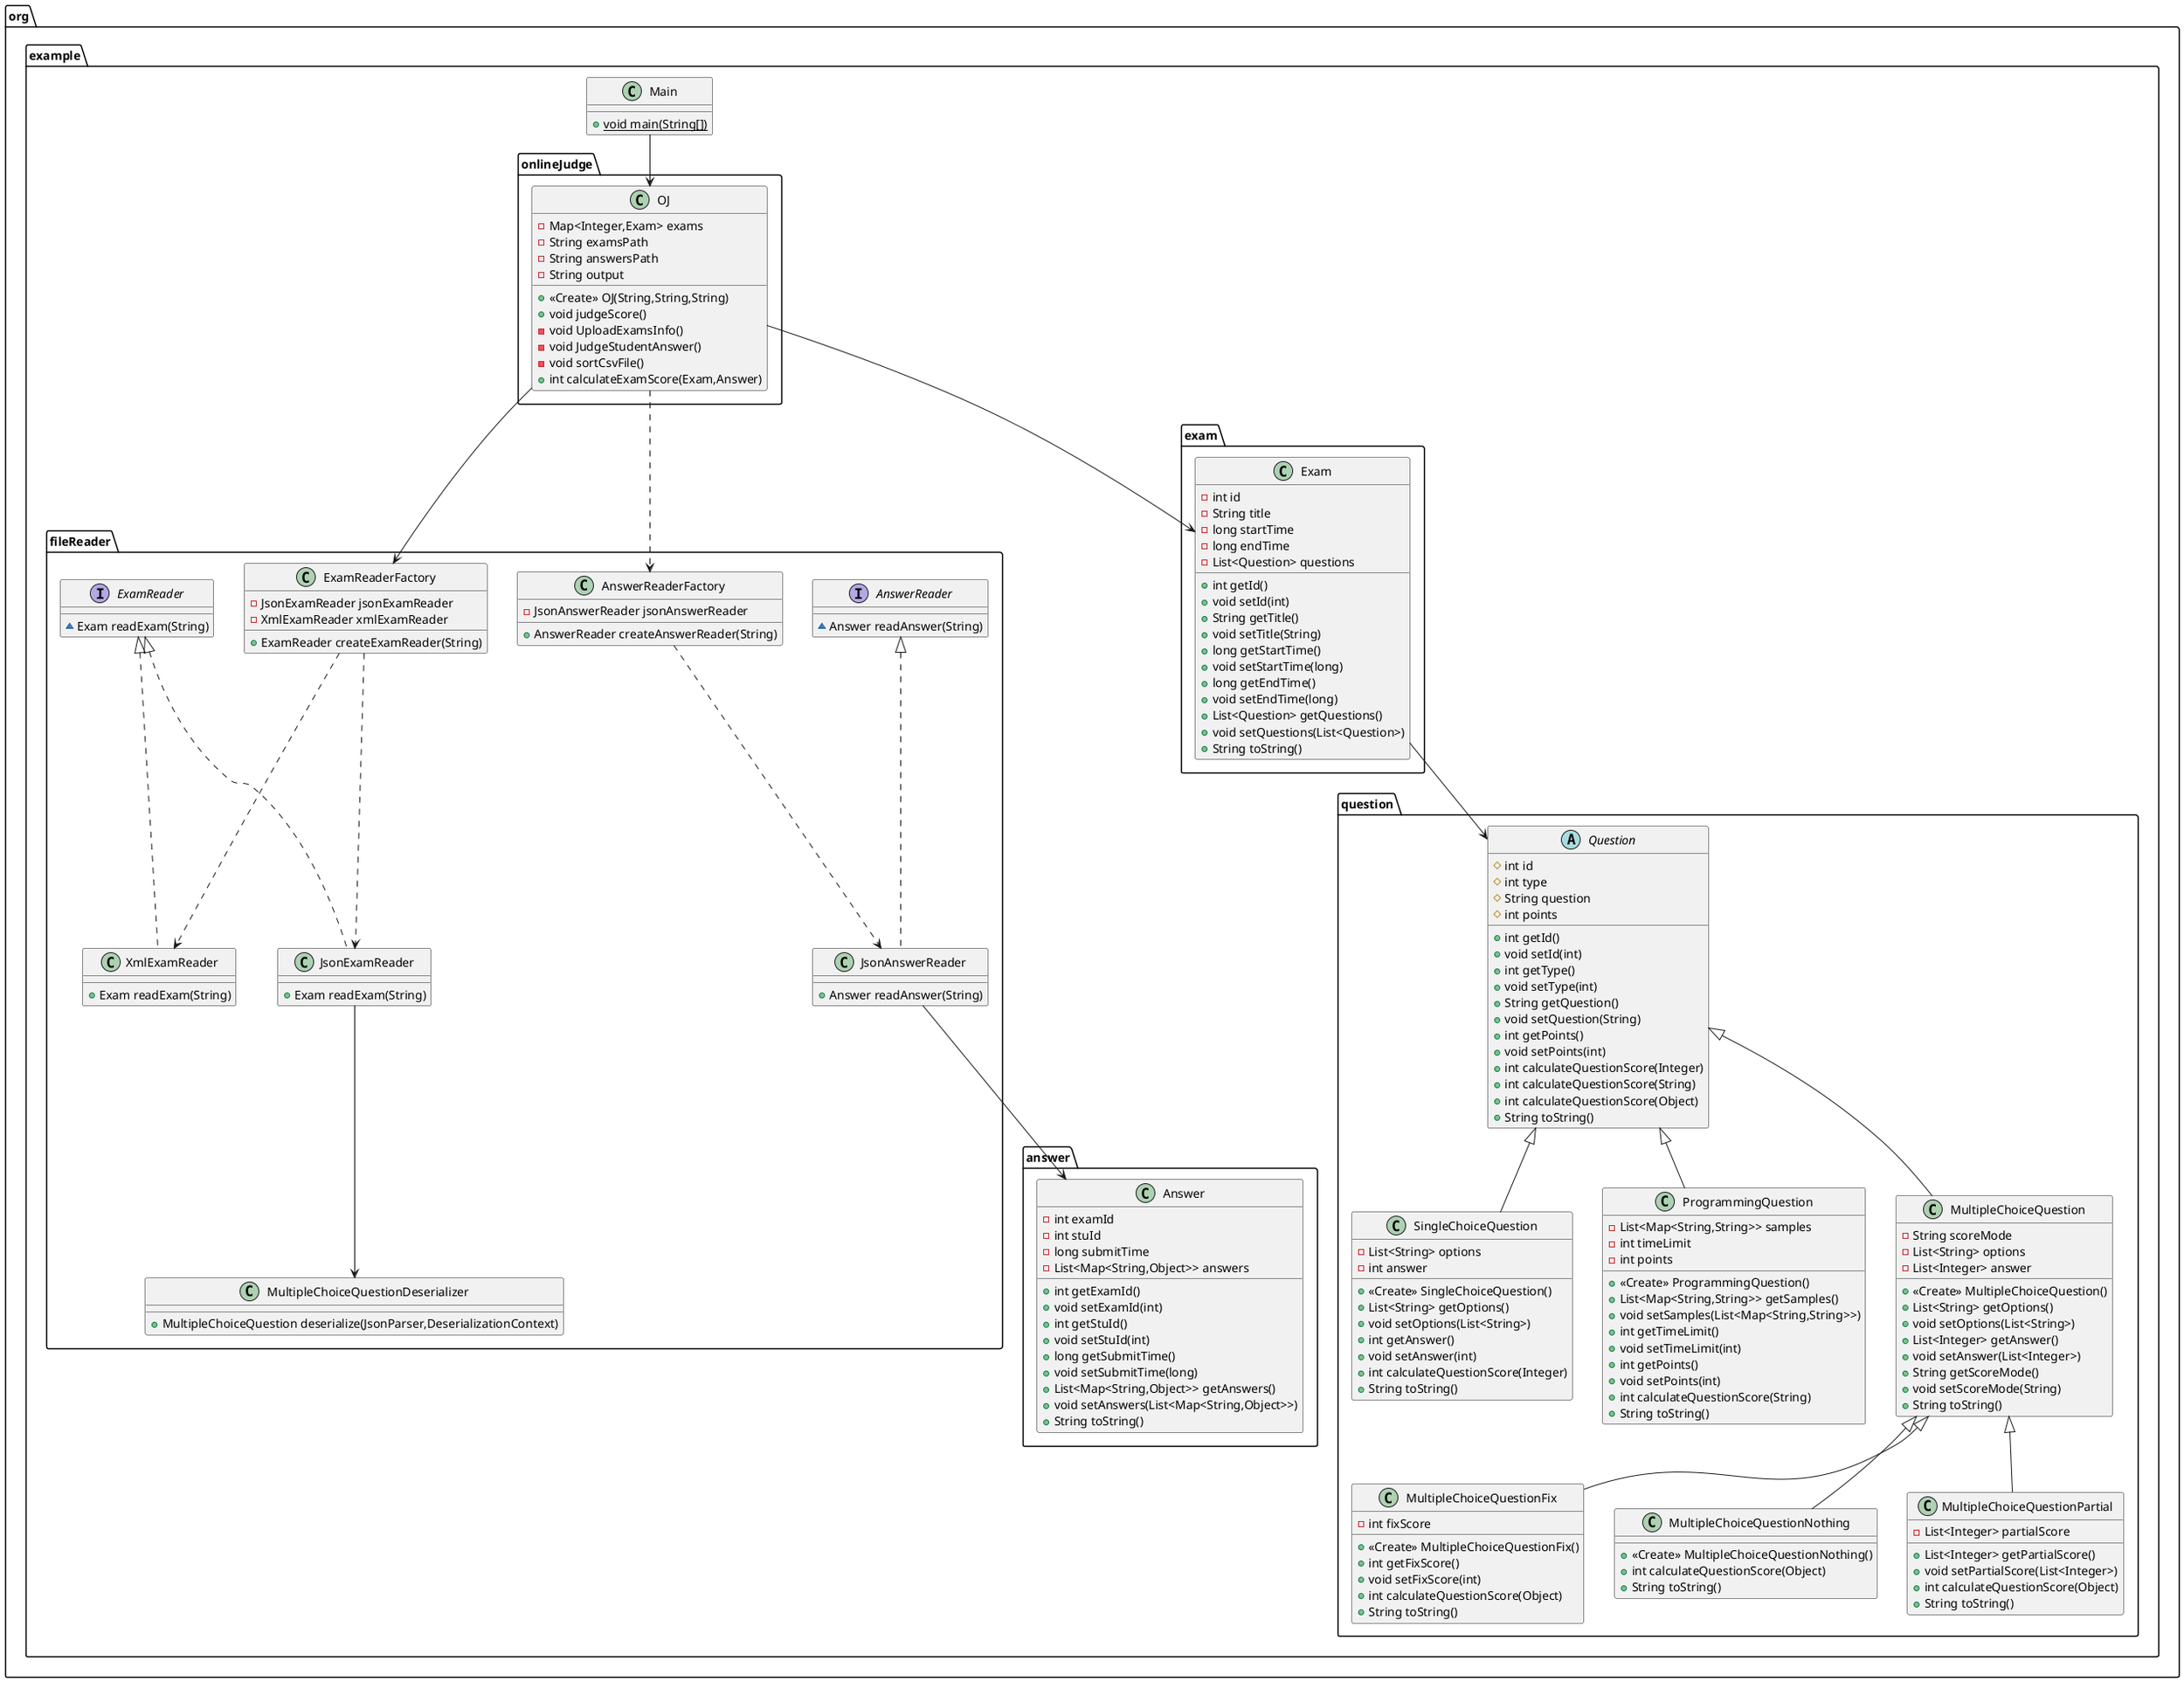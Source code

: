 @startuml
class org.example.answer.Answer {
- int examId
- int stuId
- long submitTime
- List<Map<String,Object>> answers
+ int getExamId()
+ void setExamId(int)
+ int getStuId()
+ void setStuId(int)
+ long getSubmitTime()
+ void setSubmitTime(long)
+ List<Map<String,Object>> getAnswers()
+ void setAnswers(List<Map<String,Object>>)
+ String toString()
}


class org.example.question.MultipleChoiceQuestion {
- String scoreMode
- List<String> options
- List<Integer> answer
+ <<Create>> MultipleChoiceQuestion()
+ List<String> getOptions()
+ void setOptions(List<String>)
+ List<Integer> getAnswer()
+ void setAnswer(List<Integer>)
+ String getScoreMode()
+ void setScoreMode(String)
+ String toString()
}


class org.example.Main {
+ {static} void main(String[])
}

interface org.example.fileReader.AnswerReader {
~ Answer readAnswer(String)
}

class org.example.fileReader.JsonExamReader {
+ Exam readExam(String)
}

class org.example.fileReader.XmlExamReader {
+ Exam readExam(String)
}

class org.example.question.MultipleChoiceQuestionFix {
- int fixScore
+ <<Create>> MultipleChoiceQuestionFix()
+ int getFixScore()
+ void setFixScore(int)
+ int calculateQuestionScore(Object)
+ String toString()
}


class org.example.onlineJudge.OJ {
- Map<Integer,Exam> exams
- String examsPath
- String answersPath
- String output
+ <<Create>> OJ(String,String,String)
+ void judgeScore()
- void UploadExamsInfo()
- void JudgeStudentAnswer()
- void sortCsvFile()
+ int calculateExamScore(Exam,Answer)
}


class org.example.question.MultipleChoiceQuestionNothing {
+ <<Create>> MultipleChoiceQuestionNothing()
+ int calculateQuestionScore(Object)
+ String toString()
}

class org.example.fileReader.JsonAnswerReader {
+ Answer readAnswer(String)
}

class org.example.question.MultipleChoiceQuestionPartial {
- List<Integer> partialScore
+ List<Integer> getPartialScore()
+ void setPartialScore(List<Integer>)
+ int calculateQuestionScore(Object)
+ String toString()
}




class org.example.question.SingleChoiceQuestion {
- List<String> options
- int answer
+ <<Create>> SingleChoiceQuestion()
+ List<String> getOptions()
+ void setOptions(List<String>)
+ int getAnswer()
+ void setAnswer(int)
+ int calculateQuestionScore(Integer)
+ String toString()
}


class org.example.exam.Exam {
- int id
- String title
- long startTime
- long endTime
- List<Question> questions
+ int getId()
+ void setId(int)
+ String getTitle()
+ void setTitle(String)
+ long getStartTime()
+ void setStartTime(long)
+ long getEndTime()
+ void setEndTime(long)
+ List<Question> getQuestions()
+ void setQuestions(List<Question>)
+ String toString()
}


class org.example.fileReader.ExamReaderFactory {
- JsonExamReader jsonExamReader
- XmlExamReader xmlExamReader
+ ExamReader createExamReader(String)
}

class org.example.fileReader.AnswerReaderFactory {
- JsonAnswerReader jsonAnswerReader
+ AnswerReader createAnswerReader(String)
}


abstract class org.example.question.Question {
# int id
# int type
# String question
# int points
+ int getId()
+ void setId(int)
+ int getType()
+ void setType(int)
+ String getQuestion()
+ void setQuestion(String)
+ int getPoints()
+ void setPoints(int)
+ int calculateQuestionScore(Integer)
+ int calculateQuestionScore(String)
+ int calculateQuestionScore(Object)
+ String toString()
}


class org.example.question.ProgrammingQuestion {
- List<Map<String,String>> samples
- int timeLimit
- int points
+ <<Create>> ProgrammingQuestion()
+ List<Map<String,String>> getSamples()
+ void setSamples(List<Map<String,String>>)
+ int getTimeLimit()
+ void setTimeLimit(int)
+ int getPoints()
+ void setPoints(int)
+ int calculateQuestionScore(String)
+ String toString()
}


interface org.example.fileReader.ExamReader {
~ Exam readExam(String)
}

class org.example.fileReader.MultipleChoiceQuestionDeserializer {
+ MultipleChoiceQuestion deserialize(JsonParser,DeserializationContext)
}



org.example.question.Question <|-- org.example.question.MultipleChoiceQuestion
org.example.fileReader.ExamReader <|.. org.example.fileReader.JsonExamReader
org.example.fileReader.ExamReader <|.. org.example.fileReader.XmlExamReader
org.example.question.MultipleChoiceQuestion <|-- org.example.question.MultipleChoiceQuestionFix
org.example.question.MultipleChoiceQuestion <|-- org.example.question.MultipleChoiceQuestionNothing
org.example.question.MultipleChoiceQuestion <|-- org.example.question.MultipleChoiceQuestionPartial
org.example.question.Question <|-- org.example.question.SingleChoiceQuestion
org.example.question.Question <|-- org.example.question.ProgrammingQuestion
org.example.onlineJudge.OJ --> org.example.exam.Exam
org.example.Main --> org.example.onlineJudge.OJ
org.example.exam.Exam --> org.example.question.Question
org.example.onlineJudge.OJ --> org.example.fileReader.ExamReaderFactory
org.example.onlineJudge.OJ ..> org.example.fileReader.AnswerReaderFactory
org.example.fileReader.AnswerReaderFactory ..> org.example.fileReader.JsonAnswerReader
org.example.fileReader.AnswerReader <|.. org.example.fileReader.JsonAnswerReader
org.example.fileReader.JsonAnswerReader --> org.example.answer.Answer
org.example.fileReader.JsonExamReader --> org.example.fileReader.MultipleChoiceQuestionDeserializer
org.example.fileReader.ExamReaderFactory ..> org.example.fileReader.JsonExamReader
org.example.fileReader.ExamReaderFactory ..> org.example.fileReader.XmlExamReader
@enduml